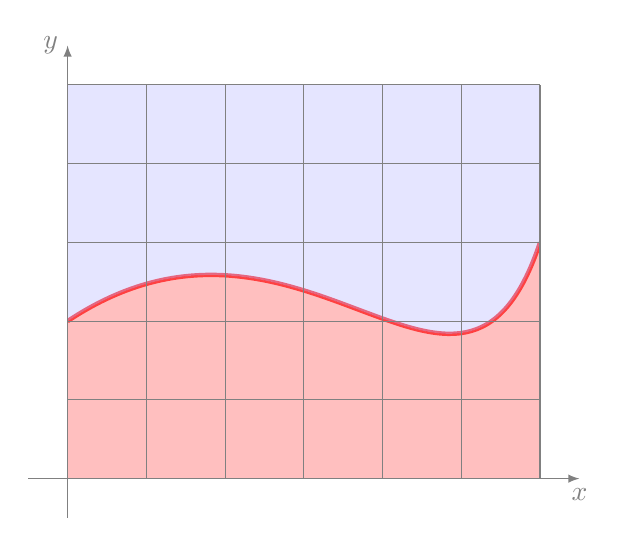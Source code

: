 \begin{tikzpicture}

\begin{scope}[even odd rule]
\clip (0,0) rectangle (6,5);
\def\courbe{(0,2) .. controls (3,4) and (5,0) .. (6,3)}
\draw[red, ultra thick] \courbe;
\fill[red!50,opacity=0.5] (0,0) -- \courbe -- (6,0)-- cycle;
\fill[blue!20,opacity=0.5] (0,5) -- \courbe -- (6,5) -- cycle;
\end{scope}

\draw[->,>=latex, gray] (-0.5,0)--(6.5,0) node[below] {$x$};
\draw[->,>=latex, gray] (0,-0.5)--(0,5.5) node[left] {$y$};
\draw[gray] (0,0) grid (6,5);
\end{tikzpicture}